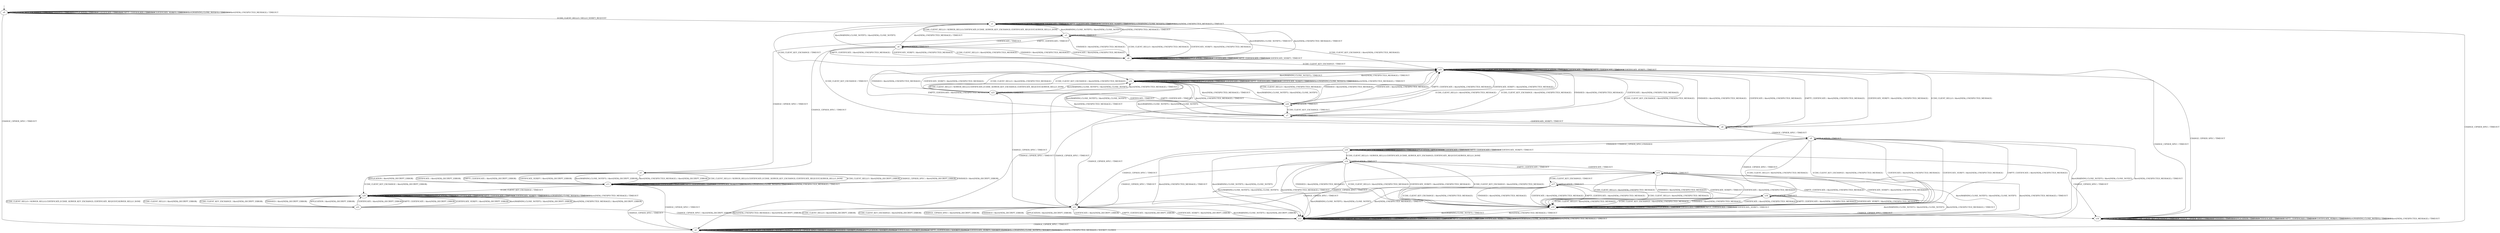 digraph h8 {
s0 [label="s0"];
s1 [label="s1"];
s2 [label="s2"];
s3 [label="s3"];
s22 [label="s22"];
s4 [label="s4"];
s5 [label="s5"];
s6 [label="s6"];
s23 [label="s23"];
s25 [label="s25"];
s7 [label="s7"];
s11 [label="s11"];
s16 [label="s16"];
s20 [label="s20"];
s24 [label="s24"];
s8 [label="s8"];
s12 [label="s12"];
s21 [label="s21"];
s9 [label="s9"];
s10 [label="s10"];
s13 [label="s13"];
s19 [label="s19"];
s14 [label="s14"];
s15 [label="s15"];
s17 [label="s17"];
s18 [label="s18"];
s0 -> s1 [label="ECDH_CLIENT_HELLO / HELLO_VERIFY_REQUEST"];
s0 -> s0 [label="ECDH_CLIENT_KEY_EXCHANGE / TIMEOUT"];
s0 -> s2 [label="CHANGE_CIPHER_SPEC / TIMEOUT"];
s0 -> s0 [label="FINISHED / TIMEOUT"];
s0 -> s0 [label="APPLICATION / TIMEOUT"];
s0 -> s0 [label="CERTIFICATE / TIMEOUT"];
s0 -> s0 [label="EMPTY_CERTIFICATE / TIMEOUT"];
s0 -> s0 [label="CERTIFICATE_VERIFY / TIMEOUT"];
s0 -> s0 [label="Alert(WARNING,CLOSE_NOTIFY) / TIMEOUT"];
s0 -> s0 [label="Alert(FATAL,UNEXPECTED_MESSAGE) / TIMEOUT"];
s1 -> s3 [label="ECDH_CLIENT_HELLO / SERVER_HELLO,CERTIFICATE,ECDHE_SERVER_KEY_EXCHANGE,CERTIFICATE_REQUEST,SERVER_HELLO_DONE"];
s1 -> s22 [label="ECDH_CLIENT_KEY_EXCHANGE / TIMEOUT"];
s1 -> s2 [label="CHANGE_CIPHER_SPEC / TIMEOUT"];
s1 -> s1 [label="FINISHED / TIMEOUT"];
s1 -> s1 [label="APPLICATION / TIMEOUT"];
s1 -> s1 [label="CERTIFICATE / TIMEOUT"];
s1 -> s1 [label="EMPTY_CERTIFICATE / TIMEOUT"];
s1 -> s1 [label="CERTIFICATE_VERIFY / TIMEOUT"];
s1 -> s1 [label="Alert(WARNING,CLOSE_NOTIFY) / TIMEOUT"];
s1 -> s1 [label="Alert(FATAL,UNEXPECTED_MESSAGE) / TIMEOUT"];
s2 -> s2 [label="ECDH_CLIENT_HELLO / SOCKET_CLOSED"];
s2 -> s2 [label="ECDH_CLIENT_KEY_EXCHANGE / SOCKET_CLOSED"];
s2 -> s2 [label="CHANGE_CIPHER_SPEC / SOCKET_CLOSED"];
s2 -> s2 [label="FINISHED / SOCKET_CLOSED"];
s2 -> s2 [label="APPLICATION / SOCKET_CLOSED"];
s2 -> s2 [label="CERTIFICATE / SOCKET_CLOSED"];
s2 -> s2 [label="EMPTY_CERTIFICATE / SOCKET_CLOSED"];
s2 -> s2 [label="CERTIFICATE_VERIFY / SOCKET_CLOSED"];
s2 -> s2 [label="Alert(WARNING,CLOSE_NOTIFY) / SOCKET_CLOSED"];
s2 -> s2 [label="Alert(FATAL,UNEXPECTED_MESSAGE) / SOCKET_CLOSED"];
s3 -> s4 [label="ECDH_CLIENT_HELLO / Alert(FATAL,UNEXPECTED_MESSAGE)"];
s3 -> s25 [label="ECDH_CLIENT_KEY_EXCHANGE / Alert(FATAL,UNEXPECTED_MESSAGE)"];
s3 -> s5 [label="CHANGE_CIPHER_SPEC / TIMEOUT"];
s3 -> s4 [label="FINISHED / Alert(FATAL,UNEXPECTED_MESSAGE)"];
s3 -> s3 [label="APPLICATION / TIMEOUT"];
s3 -> s6 [label="CERTIFICATE / TIMEOUT"];
s3 -> s6 [label="EMPTY_CERTIFICATE / TIMEOUT"];
s3 -> s4 [label="CERTIFICATE_VERIFY / Alert(FATAL,UNEXPECTED_MESSAGE)"];
s3 -> s1 [label="Alert(WARNING,CLOSE_NOTIFY) / Alert(FATAL,CLOSE_NOTIFY)"];
s3 -> s1 [label="Alert(FATAL,UNEXPECTED_MESSAGE) / TIMEOUT"];
s22 -> s23 [label="ECDH_CLIENT_HELLO / SERVER_HELLO,CERTIFICATE,ECDHE_SERVER_KEY_EXCHANGE,CERTIFICATE_REQUEST,SERVER_HELLO_DONE"];
s22 -> s22 [label="ECDH_CLIENT_KEY_EXCHANGE / TIMEOUT"];
s22 -> s2 [label="CHANGE_CIPHER_SPEC / TIMEOUT"];
s22 -> s22 [label="FINISHED / TIMEOUT"];
s22 -> s22 [label="APPLICATION / TIMEOUT"];
s22 -> s22 [label="CERTIFICATE / TIMEOUT"];
s22 -> s22 [label="EMPTY_CERTIFICATE / TIMEOUT"];
s22 -> s22 [label="CERTIFICATE_VERIFY / TIMEOUT"];
s22 -> s22 [label="Alert(WARNING,CLOSE_NOTIFY) / TIMEOUT"];
s22 -> s22 [label="Alert(FATAL,UNEXPECTED_MESSAGE) / TIMEOUT"];
s4 -> s4 [label="ECDH_CLIENT_HELLO / TIMEOUT"];
s4 -> s25 [label="ECDH_CLIENT_KEY_EXCHANGE / TIMEOUT"];
s4 -> s16 [label="CHANGE_CIPHER_SPEC / TIMEOUT"];
s4 -> s4 [label="FINISHED / TIMEOUT"];
s4 -> s4 [label="APPLICATION / TIMEOUT"];
s4 -> s4 [label="CERTIFICATE / TIMEOUT"];
s4 -> s4 [label="EMPTY_CERTIFICATE / TIMEOUT"];
s4 -> s4 [label="CERTIFICATE_VERIFY / TIMEOUT"];
s4 -> s1 [label="Alert(WARNING,CLOSE_NOTIFY) / TIMEOUT"];
s4 -> s1 [label="Alert(FATAL,UNEXPECTED_MESSAGE) / TIMEOUT"];
s5 -> s11 [label="ECDH_CLIENT_HELLO / Alert(FATAL,DECRYPT_ERROR)"];
s5 -> s20 [label="ECDH_CLIENT_KEY_EXCHANGE / Alert(FATAL,DECRYPT_ERROR)"];
s5 -> s11 [label="CHANGE_CIPHER_SPEC / Alert(FATAL,DECRYPT_ERROR)"];
s5 -> s11 [label="FINISHED / Alert(FATAL,DECRYPT_ERROR)"];
s5 -> s11 [label="APPLICATION / Alert(FATAL,DECRYPT_ERROR)"];
s5 -> s11 [label="CERTIFICATE / Alert(FATAL,DECRYPT_ERROR)"];
s5 -> s11 [label="EMPTY_CERTIFICATE / Alert(FATAL,DECRYPT_ERROR)"];
s5 -> s11 [label="CERTIFICATE_VERIFY / Alert(FATAL,DECRYPT_ERROR)"];
s5 -> s11 [label="Alert(WARNING,CLOSE_NOTIFY) / Alert(FATAL,DECRYPT_ERROR)"];
s5 -> s11 [label="Alert(FATAL,UNEXPECTED_MESSAGE) / Alert(FATAL,DECRYPT_ERROR)"];
s6 -> s4 [label="ECDH_CLIENT_HELLO / Alert(FATAL,UNEXPECTED_MESSAGE)"];
s6 -> s7 [label="ECDH_CLIENT_KEY_EXCHANGE / TIMEOUT"];
s6 -> s5 [label="CHANGE_CIPHER_SPEC / TIMEOUT"];
s6 -> s4 [label="FINISHED / Alert(FATAL,UNEXPECTED_MESSAGE)"];
s6 -> s6 [label="APPLICATION / TIMEOUT"];
s6 -> s4 [label="CERTIFICATE / Alert(FATAL,UNEXPECTED_MESSAGE)"];
s6 -> s4 [label="EMPTY_CERTIFICATE / Alert(FATAL,UNEXPECTED_MESSAGE)"];
s6 -> s4 [label="CERTIFICATE_VERIFY / Alert(FATAL,UNEXPECTED_MESSAGE)"];
s6 -> s1 [label="Alert(WARNING,CLOSE_NOTIFY) / Alert(FATAL,CLOSE_NOTIFY)"];
s6 -> s1 [label="Alert(FATAL,UNEXPECTED_MESSAGE) / TIMEOUT"];
s23 -> s25 [label="ECDH_CLIENT_HELLO / Alert(FATAL,UNEXPECTED_MESSAGE)"];
s23 -> s25 [label="ECDH_CLIENT_KEY_EXCHANGE / Alert(FATAL,UNEXPECTED_MESSAGE)"];
s23 -> s12 [label="CHANGE_CIPHER_SPEC / TIMEOUT"];
s23 -> s25 [label="FINISHED / Alert(FATAL,UNEXPECTED_MESSAGE)"];
s23 -> s23 [label="APPLICATION / TIMEOUT"];
s23 -> s24 [label="CERTIFICATE / TIMEOUT"];
s23 -> s24 [label="EMPTY_CERTIFICATE / TIMEOUT"];
s23 -> s25 [label="CERTIFICATE_VERIFY / Alert(FATAL,UNEXPECTED_MESSAGE)"];
s23 -> s22 [label="Alert(WARNING,CLOSE_NOTIFY) / Alert(FATAL,CLOSE_NOTIFY)"];
s23 -> s22 [label="Alert(FATAL,UNEXPECTED_MESSAGE) / TIMEOUT"];
s25 -> s25 [label="ECDH_CLIENT_HELLO / TIMEOUT"];
s25 -> s25 [label="ECDH_CLIENT_KEY_EXCHANGE / TIMEOUT"];
s25 -> s16 [label="CHANGE_CIPHER_SPEC / TIMEOUT"];
s25 -> s25 [label="FINISHED / TIMEOUT"];
s25 -> s25 [label="APPLICATION / TIMEOUT"];
s25 -> s25 [label="CERTIFICATE / TIMEOUT"];
s25 -> s25 [label="EMPTY_CERTIFICATE / TIMEOUT"];
s25 -> s25 [label="CERTIFICATE_VERIFY / TIMEOUT"];
s25 -> s22 [label="Alert(WARNING,CLOSE_NOTIFY) / TIMEOUT"];
s25 -> s22 [label="Alert(FATAL,UNEXPECTED_MESSAGE) / TIMEOUT"];
s7 -> s25 [label="ECDH_CLIENT_HELLO / Alert(FATAL,UNEXPECTED_MESSAGE)"];
s7 -> s25 [label="ECDH_CLIENT_KEY_EXCHANGE / Alert(FATAL,UNEXPECTED_MESSAGE)"];
s7 -> s12 [label="CHANGE_CIPHER_SPEC / TIMEOUT"];
s7 -> s25 [label="FINISHED / Alert(FATAL,UNEXPECTED_MESSAGE)"];
s7 -> s7 [label="APPLICATION / TIMEOUT"];
s7 -> s25 [label="CERTIFICATE / Alert(FATAL,UNEXPECTED_MESSAGE)"];
s7 -> s25 [label="EMPTY_CERTIFICATE / Alert(FATAL,UNEXPECTED_MESSAGE)"];
s7 -> s8 [label="CERTIFICATE_VERIFY / TIMEOUT"];
s7 -> s22 [label="Alert(WARNING,CLOSE_NOTIFY) / Alert(FATAL,CLOSE_NOTIFY)"];
s7 -> s22 [label="Alert(FATAL,UNEXPECTED_MESSAGE) / TIMEOUT"];
s11 -> s5 [label="ECDH_CLIENT_HELLO / SERVER_HELLO,CERTIFICATE,ECDHE_SERVER_KEY_EXCHANGE,CERTIFICATE_REQUEST,SERVER_HELLO_DONE"];
s11 -> s20 [label="ECDH_CLIENT_KEY_EXCHANGE / TIMEOUT"];
s11 -> s2 [label="CHANGE_CIPHER_SPEC / TIMEOUT"];
s11 -> s11 [label="FINISHED / TIMEOUT"];
s11 -> s11 [label="APPLICATION / TIMEOUT"];
s11 -> s11 [label="CERTIFICATE / TIMEOUT"];
s11 -> s11 [label="EMPTY_CERTIFICATE / TIMEOUT"];
s11 -> s11 [label="CERTIFICATE_VERIFY / TIMEOUT"];
s11 -> s11 [label="Alert(WARNING,CLOSE_NOTIFY) / TIMEOUT"];
s11 -> s11 [label="Alert(FATAL,UNEXPECTED_MESSAGE) / TIMEOUT"];
s16 -> s16 [label="ECDH_CLIENT_HELLO / TIMEOUT"];
s16 -> s16 [label="ECDH_CLIENT_KEY_EXCHANGE / TIMEOUT"];
s16 -> s16 [label="CHANGE_CIPHER_SPEC / TIMEOUT"];
s16 -> s16 [label="FINISHED / TIMEOUT"];
s16 -> s16 [label="APPLICATION / TIMEOUT"];
s16 -> s16 [label="CERTIFICATE / TIMEOUT"];
s16 -> s16 [label="EMPTY_CERTIFICATE / TIMEOUT"];
s16 -> s16 [label="CERTIFICATE_VERIFY / TIMEOUT"];
s16 -> s16 [label="Alert(WARNING,CLOSE_NOTIFY) / TIMEOUT"];
s16 -> s16 [label="Alert(FATAL,UNEXPECTED_MESSAGE) / TIMEOUT"];
s20 -> s21 [label="ECDH_CLIENT_HELLO / SERVER_HELLO,CERTIFICATE,ECDHE_SERVER_KEY_EXCHANGE,CERTIFICATE_REQUEST,SERVER_HELLO_DONE"];
s20 -> s20 [label="ECDH_CLIENT_KEY_EXCHANGE / TIMEOUT"];
s20 -> s2 [label="CHANGE_CIPHER_SPEC / TIMEOUT"];
s20 -> s20 [label="FINISHED / TIMEOUT"];
s20 -> s20 [label="APPLICATION / TIMEOUT"];
s20 -> s20 [label="CERTIFICATE / TIMEOUT"];
s20 -> s20 [label="EMPTY_CERTIFICATE / TIMEOUT"];
s20 -> s20 [label="CERTIFICATE_VERIFY / TIMEOUT"];
s20 -> s20 [label="Alert(WARNING,CLOSE_NOTIFY) / TIMEOUT"];
s20 -> s20 [label="Alert(FATAL,UNEXPECTED_MESSAGE) / TIMEOUT"];
s24 -> s25 [label="ECDH_CLIENT_HELLO / Alert(FATAL,UNEXPECTED_MESSAGE)"];
s24 -> s7 [label="ECDH_CLIENT_KEY_EXCHANGE / TIMEOUT"];
s24 -> s12 [label="CHANGE_CIPHER_SPEC / TIMEOUT"];
s24 -> s25 [label="FINISHED / Alert(FATAL,UNEXPECTED_MESSAGE)"];
s24 -> s24 [label="APPLICATION / TIMEOUT"];
s24 -> s25 [label="CERTIFICATE / Alert(FATAL,UNEXPECTED_MESSAGE)"];
s24 -> s25 [label="EMPTY_CERTIFICATE / Alert(FATAL,UNEXPECTED_MESSAGE)"];
s24 -> s25 [label="CERTIFICATE_VERIFY / Alert(FATAL,UNEXPECTED_MESSAGE)"];
s24 -> s22 [label="Alert(WARNING,CLOSE_NOTIFY) / Alert(FATAL,CLOSE_NOTIFY)"];
s24 -> s22 [label="Alert(FATAL,UNEXPECTED_MESSAGE) / TIMEOUT"];
s8 -> s25 [label="ECDH_CLIENT_HELLO / Alert(FATAL,UNEXPECTED_MESSAGE)"];
s8 -> s25 [label="ECDH_CLIENT_KEY_EXCHANGE / Alert(FATAL,UNEXPECTED_MESSAGE)"];
s8 -> s9 [label="CHANGE_CIPHER_SPEC / TIMEOUT"];
s8 -> s25 [label="FINISHED / Alert(FATAL,UNEXPECTED_MESSAGE)"];
s8 -> s8 [label="APPLICATION / TIMEOUT"];
s8 -> s25 [label="CERTIFICATE / Alert(FATAL,UNEXPECTED_MESSAGE)"];
s8 -> s25 [label="EMPTY_CERTIFICATE / Alert(FATAL,UNEXPECTED_MESSAGE)"];
s8 -> s25 [label="CERTIFICATE_VERIFY / Alert(FATAL,UNEXPECTED_MESSAGE)"];
s8 -> s22 [label="Alert(WARNING,CLOSE_NOTIFY) / Alert(FATAL,CLOSE_NOTIFY)"];
s8 -> s22 [label="Alert(FATAL,UNEXPECTED_MESSAGE) / TIMEOUT"];
s12 -> s13 [label="ECDH_CLIENT_HELLO / Alert(FATAL,DECRYPT_ERROR)"];
s12 -> s13 [label="ECDH_CLIENT_KEY_EXCHANGE / Alert(FATAL,DECRYPT_ERROR)"];
s12 -> s13 [label="CHANGE_CIPHER_SPEC / Alert(FATAL,DECRYPT_ERROR)"];
s12 -> s13 [label="FINISHED / Alert(FATAL,DECRYPT_ERROR)"];
s12 -> s13 [label="APPLICATION / Alert(FATAL,DECRYPT_ERROR)"];
s12 -> s13 [label="CERTIFICATE / Alert(FATAL,DECRYPT_ERROR)"];
s12 -> s13 [label="EMPTY_CERTIFICATE / Alert(FATAL,DECRYPT_ERROR)"];
s12 -> s13 [label="CERTIFICATE_VERIFY / Alert(FATAL,DECRYPT_ERROR)"];
s12 -> s13 [label="Alert(WARNING,CLOSE_NOTIFY) / Alert(FATAL,DECRYPT_ERROR)"];
s12 -> s13 [label="Alert(FATAL,UNEXPECTED_MESSAGE) / Alert(FATAL,DECRYPT_ERROR)"];
s21 -> s20 [label="ECDH_CLIENT_HELLO / Alert(FATAL,DECRYPT_ERROR)"];
s21 -> s20 [label="ECDH_CLIENT_KEY_EXCHANGE / Alert(FATAL,DECRYPT_ERROR)"];
s21 -> s13 [label="CHANGE_CIPHER_SPEC / Alert(FATAL,DECRYPT_ERROR)"];
s21 -> s20 [label="FINISHED / Alert(FATAL,DECRYPT_ERROR)"];
s21 -> s20 [label="APPLICATION / Alert(FATAL,DECRYPT_ERROR)"];
s21 -> s20 [label="CERTIFICATE / Alert(FATAL,DECRYPT_ERROR)"];
s21 -> s20 [label="EMPTY_CERTIFICATE / Alert(FATAL,DECRYPT_ERROR)"];
s21 -> s20 [label="CERTIFICATE_VERIFY / Alert(FATAL,DECRYPT_ERROR)"];
s21 -> s20 [label="Alert(WARNING,CLOSE_NOTIFY) / Alert(FATAL,DECRYPT_ERROR)"];
s21 -> s20 [label="Alert(FATAL,UNEXPECTED_MESSAGE) / Alert(FATAL,DECRYPT_ERROR)"];
s9 -> s19 [label="ECDH_CLIENT_HELLO / Alert(FATAL,UNEXPECTED_MESSAGE)"];
s9 -> s19 [label="ECDH_CLIENT_KEY_EXCHANGE / Alert(FATAL,UNEXPECTED_MESSAGE)"];
s9 -> s12 [label="CHANGE_CIPHER_SPEC / TIMEOUT"];
s9 -> s10 [label="FINISHED / CHANGE_CIPHER_SPEC,FINISHED"];
s9 -> s9 [label="APPLICATION / TIMEOUT"];
s9 -> s19 [label="CERTIFICATE / Alert(FATAL,UNEXPECTED_MESSAGE)"];
s9 -> s19 [label="EMPTY_CERTIFICATE / Alert(FATAL,UNEXPECTED_MESSAGE)"];
s9 -> s19 [label="CERTIFICATE_VERIFY / Alert(FATAL,UNEXPECTED_MESSAGE)"];
s9 -> s13 [label="Alert(WARNING,CLOSE_NOTIFY) / Alert(FATAL,CLOSE_NOTIFY)"];
s9 -> s13 [label="Alert(FATAL,UNEXPECTED_MESSAGE) / TIMEOUT"];
s10 -> s14 [label="ECDH_CLIENT_HELLO / SERVER_HELLO,CERTIFICATE,ECDHE_SERVER_KEY_EXCHANGE,CERTIFICATE_REQUEST,SERVER_HELLO_DONE"];
s10 -> s10 [label="ECDH_CLIENT_KEY_EXCHANGE / TIMEOUT"];
s10 -> s16 [label="CHANGE_CIPHER_SPEC / TIMEOUT"];
s10 -> s10 [label="FINISHED / TIMEOUT"];
s10 -> s10 [label="APPLICATION / APPLICATION"];
s10 -> s10 [label="CERTIFICATE / TIMEOUT"];
s10 -> s10 [label="EMPTY_CERTIFICATE / TIMEOUT"];
s10 -> s10 [label="CERTIFICATE_VERIFY / TIMEOUT"];
s10 -> s13 [label="Alert(WARNING,CLOSE_NOTIFY) / Alert(FATAL,CLOSE_NOTIFY)"];
s10 -> s13 [label="Alert(FATAL,UNEXPECTED_MESSAGE) / TIMEOUT"];
s13 -> s13 [label="ECDH_CLIENT_HELLO / TIMEOUT"];
s13 -> s13 [label="ECDH_CLIENT_KEY_EXCHANGE / TIMEOUT"];
s13 -> s2 [label="CHANGE_CIPHER_SPEC / TIMEOUT"];
s13 -> s13 [label="FINISHED / TIMEOUT"];
s13 -> s13 [label="APPLICATION / TIMEOUT"];
s13 -> s13 [label="CERTIFICATE / TIMEOUT"];
s13 -> s13 [label="EMPTY_CERTIFICATE / TIMEOUT"];
s13 -> s13 [label="CERTIFICATE_VERIFY / TIMEOUT"];
s13 -> s13 [label="Alert(WARNING,CLOSE_NOTIFY) / TIMEOUT"];
s13 -> s13 [label="Alert(FATAL,UNEXPECTED_MESSAGE) / TIMEOUT"];
s19 -> s19 [label="ECDH_CLIENT_HELLO / TIMEOUT"];
s19 -> s19 [label="ECDH_CLIENT_KEY_EXCHANGE / TIMEOUT"];
s19 -> s16 [label="CHANGE_CIPHER_SPEC / TIMEOUT"];
s19 -> s19 [label="FINISHED / TIMEOUT"];
s19 -> s19 [label="APPLICATION / TIMEOUT"];
s19 -> s19 [label="CERTIFICATE / TIMEOUT"];
s19 -> s19 [label="EMPTY_CERTIFICATE / TIMEOUT"];
s19 -> s19 [label="CERTIFICATE_VERIFY / TIMEOUT"];
s19 -> s13 [label="Alert(WARNING,CLOSE_NOTIFY) / TIMEOUT"];
s19 -> s13 [label="Alert(FATAL,UNEXPECTED_MESSAGE) / TIMEOUT"];
s14 -> s19 [label="ECDH_CLIENT_HELLO / Alert(FATAL,UNEXPECTED_MESSAGE)"];
s14 -> s19 [label="ECDH_CLIENT_KEY_EXCHANGE / Alert(FATAL,UNEXPECTED_MESSAGE)"];
s14 -> s12 [label="CHANGE_CIPHER_SPEC / TIMEOUT"];
s14 -> s19 [label="FINISHED / Alert(FATAL,UNEXPECTED_MESSAGE)"];
s14 -> s14 [label="APPLICATION / TIMEOUT"];
s14 -> s15 [label="CERTIFICATE / TIMEOUT"];
s14 -> s15 [label="EMPTY_CERTIFICATE / TIMEOUT"];
s14 -> s19 [label="CERTIFICATE_VERIFY / Alert(FATAL,UNEXPECTED_MESSAGE)"];
s14 -> s13 [label="Alert(WARNING,CLOSE_NOTIFY) / Alert(FATAL,CLOSE_NOTIFY)"];
s14 -> s13 [label="Alert(FATAL,UNEXPECTED_MESSAGE) / TIMEOUT"];
s15 -> s19 [label="ECDH_CLIENT_HELLO / Alert(FATAL,UNEXPECTED_MESSAGE)"];
s15 -> s17 [label="ECDH_CLIENT_KEY_EXCHANGE / TIMEOUT"];
s15 -> s12 [label="CHANGE_CIPHER_SPEC / TIMEOUT"];
s15 -> s19 [label="FINISHED / Alert(FATAL,UNEXPECTED_MESSAGE)"];
s15 -> s15 [label="APPLICATION / TIMEOUT"];
s15 -> s19 [label="CERTIFICATE / Alert(FATAL,UNEXPECTED_MESSAGE)"];
s15 -> s19 [label="EMPTY_CERTIFICATE / Alert(FATAL,UNEXPECTED_MESSAGE)"];
s15 -> s19 [label="CERTIFICATE_VERIFY / Alert(FATAL,UNEXPECTED_MESSAGE)"];
s15 -> s13 [label="Alert(WARNING,CLOSE_NOTIFY) / Alert(FATAL,CLOSE_NOTIFY)"];
s15 -> s13 [label="Alert(FATAL,UNEXPECTED_MESSAGE) / TIMEOUT"];
s17 -> s19 [label="ECDH_CLIENT_HELLO / Alert(FATAL,UNEXPECTED_MESSAGE)"];
s17 -> s19 [label="ECDH_CLIENT_KEY_EXCHANGE / Alert(FATAL,UNEXPECTED_MESSAGE)"];
s17 -> s12 [label="CHANGE_CIPHER_SPEC / TIMEOUT"];
s17 -> s19 [label="FINISHED / Alert(FATAL,UNEXPECTED_MESSAGE)"];
s17 -> s17 [label="APPLICATION / TIMEOUT"];
s17 -> s19 [label="CERTIFICATE / Alert(FATAL,UNEXPECTED_MESSAGE)"];
s17 -> s19 [label="EMPTY_CERTIFICATE / Alert(FATAL,UNEXPECTED_MESSAGE)"];
s17 -> s18 [label="CERTIFICATE_VERIFY / TIMEOUT"];
s17 -> s13 [label="Alert(WARNING,CLOSE_NOTIFY) / Alert(FATAL,CLOSE_NOTIFY)"];
s17 -> s13 [label="Alert(FATAL,UNEXPECTED_MESSAGE) / TIMEOUT"];
s18 -> s19 [label="ECDH_CLIENT_HELLO / Alert(FATAL,UNEXPECTED_MESSAGE)"];
s18 -> s19 [label="ECDH_CLIENT_KEY_EXCHANGE / Alert(FATAL,UNEXPECTED_MESSAGE)"];
s18 -> s9 [label="CHANGE_CIPHER_SPEC / TIMEOUT"];
s18 -> s19 [label="FINISHED / Alert(FATAL,UNEXPECTED_MESSAGE)"];
s18 -> s18 [label="APPLICATION / TIMEOUT"];
s18 -> s19 [label="CERTIFICATE / Alert(FATAL,UNEXPECTED_MESSAGE)"];
s18 -> s19 [label="EMPTY_CERTIFICATE / Alert(FATAL,UNEXPECTED_MESSAGE)"];
s18 -> s19 [label="CERTIFICATE_VERIFY / Alert(FATAL,UNEXPECTED_MESSAGE)"];
s18 -> s13 [label="Alert(WARNING,CLOSE_NOTIFY) / Alert(FATAL,CLOSE_NOTIFY)"];
s18 -> s13 [label="Alert(FATAL,UNEXPECTED_MESSAGE) / TIMEOUT"];
__start0 [shape=none, label=""];
__start0 -> s0 [label=""];
}
